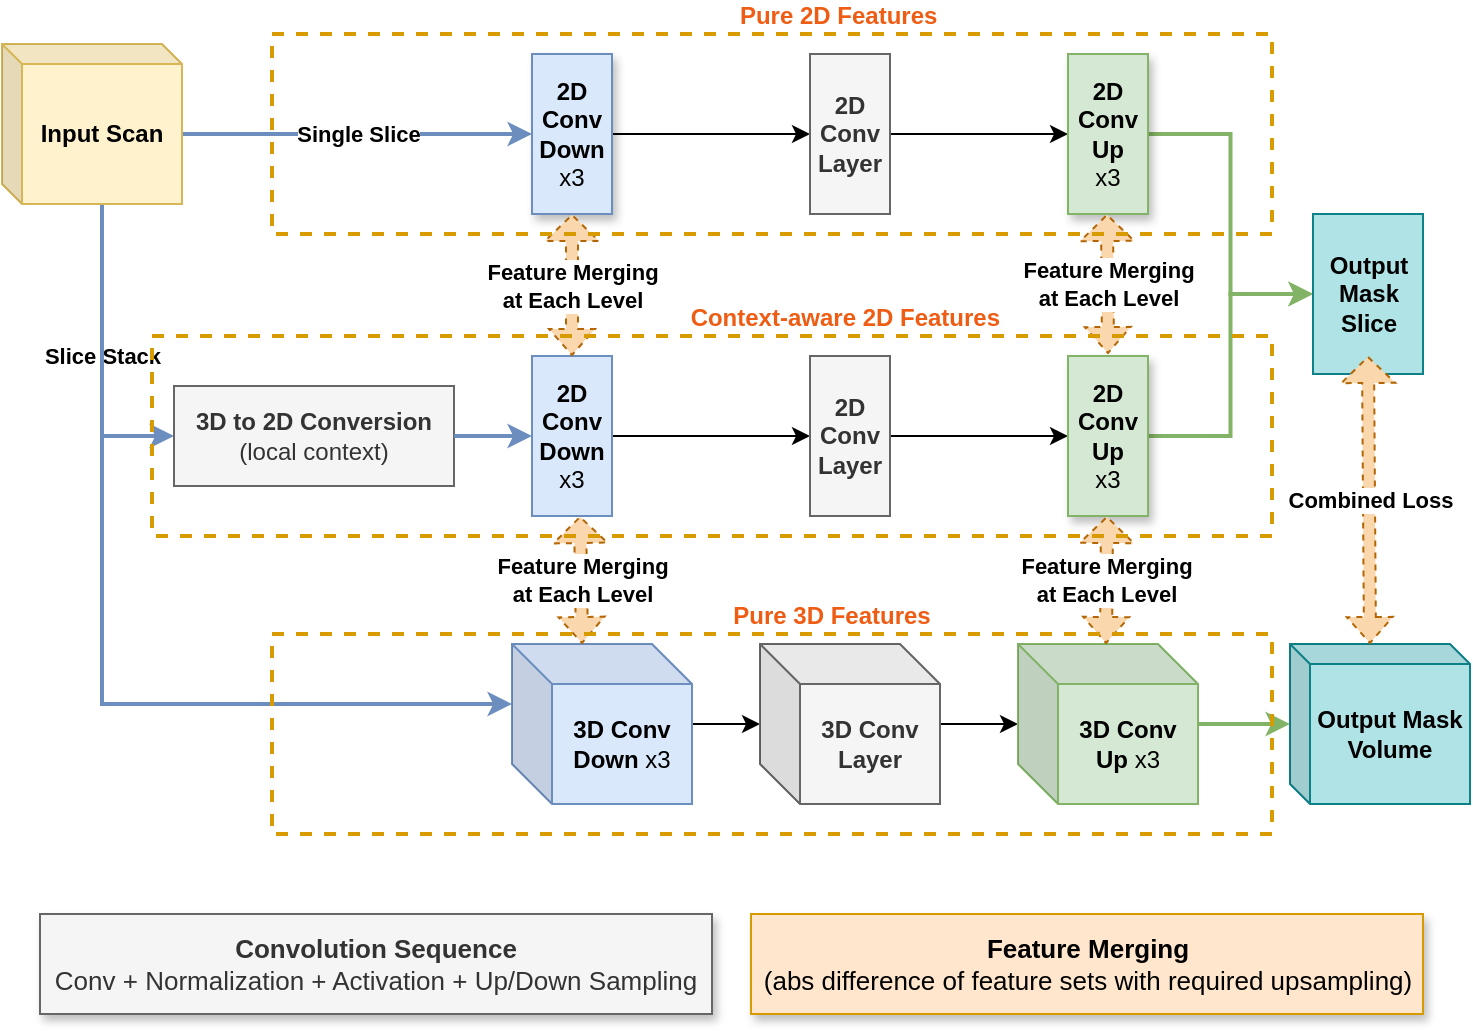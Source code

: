 <mxfile version="21.0.10" type="device"><diagram name="Page-1" id="gRtlbmR7pW3N4MIdEe42"><mxGraphModel dx="1114" dy="573" grid="1" gridSize="10" guides="1" tooltips="1" connect="1" arrows="1" fold="1" page="1" pageScale="1" pageWidth="850" pageHeight="1100" math="0" shadow="0"><root><mxCell id="0"/><mxCell id="1" parent="0"/><mxCell id="-fCg1miDJRomZMjWpIMa-8" value="&lt;b&gt;Single Slice&lt;br&gt;&lt;/b&gt;" style="edgeStyle=orthogonalEdgeStyle;rounded=0;orthogonalLoop=1;jettySize=auto;html=1;exitX=0;exitY=0;exitDx=90;exitDy=45;exitPerimeter=0;entryX=0;entryY=0.5;entryDx=0;entryDy=0;strokeWidth=2;fillColor=#dae8fc;strokeColor=#6c8ebf;" edge="1" parent="1" source="-fCg1miDJRomZMjWpIMa-1" target="-fCg1miDJRomZMjWpIMa-3"><mxGeometry relative="1" as="geometry"><Array as="points"><mxPoint x="130" y="160"/></Array></mxGeometry></mxCell><mxCell id="-fCg1miDJRomZMjWpIMa-18" value="&lt;b&gt;Slice Stack&lt;br&gt;&lt;/b&gt;" style="edgeStyle=orthogonalEdgeStyle;rounded=0;orthogonalLoop=1;jettySize=auto;html=1;exitX=0;exitY=0;exitDx=50;exitDy=80;exitPerimeter=0;entryX=0;entryY=0.5;entryDx=0;entryDy=0;fillColor=#dae8fc;strokeColor=#6c8ebf;strokeWidth=2;" edge="1" parent="1" source="-fCg1miDJRomZMjWpIMa-1" target="-fCg1miDJRomZMjWpIMa-4"><mxGeometry relative="1" as="geometry"><Array as="points"><mxPoint x="75" y="311"/></Array></mxGeometry></mxCell><mxCell id="-fCg1miDJRomZMjWpIMa-24" style="edgeStyle=orthogonalEdgeStyle;rounded=0;orthogonalLoop=1;jettySize=auto;html=1;exitX=0;exitY=0;exitDx=50;exitDy=80;exitPerimeter=0;entryX=0;entryY=0;entryDx=0;entryDy=30;entryPerimeter=0;fillColor=#dae8fc;strokeColor=#6c8ebf;strokeWidth=2;" edge="1" parent="1" source="-fCg1miDJRomZMjWpIMa-1" target="-fCg1miDJRomZMjWpIMa-2"><mxGeometry relative="1" as="geometry"/></mxCell><mxCell id="-fCg1miDJRomZMjWpIMa-1" value="&lt;b&gt;Input Scan&lt;br&gt;&lt;/b&gt;" style="shape=cube;whiteSpace=wrap;html=1;boundedLbl=1;backgroundOutline=1;darkOpacity=0.05;darkOpacity2=0.1;fillColor=#fff2cc;strokeColor=#d6b656;size=10;" vertex="1" parent="1"><mxGeometry x="25" y="115" width="90" height="80" as="geometry"/></mxCell><mxCell id="-fCg1miDJRomZMjWpIMa-42" value="" style="edgeStyle=orthogonalEdgeStyle;rounded=0;orthogonalLoop=1;jettySize=auto;html=1;" edge="1" parent="1" source="-fCg1miDJRomZMjWpIMa-2" target="-fCg1miDJRomZMjWpIMa-23"><mxGeometry relative="1" as="geometry"/></mxCell><mxCell id="-fCg1miDJRomZMjWpIMa-2" value="&lt;div&gt;&lt;b&gt;3D Conv&lt;/b&gt;&lt;/div&gt;&lt;b&gt;Down &lt;/b&gt;x3" style="shape=cube;whiteSpace=wrap;html=1;boundedLbl=1;backgroundOutline=1;darkOpacity=0.05;darkOpacity2=0.1;fillColor=#dae8fc;strokeColor=#6c8ebf;" vertex="1" parent="1"><mxGeometry x="280" y="415" width="90" height="80" as="geometry"/></mxCell><mxCell id="-fCg1miDJRomZMjWpIMa-30" style="edgeStyle=orthogonalEdgeStyle;rounded=0;orthogonalLoop=1;jettySize=auto;html=1;exitX=1;exitY=0.5;exitDx=0;exitDy=0;entryX=0;entryY=0.5;entryDx=0;entryDy=0;" edge="1" parent="1" source="-fCg1miDJRomZMjWpIMa-3" target="-fCg1miDJRomZMjWpIMa-19"><mxGeometry relative="1" as="geometry"/></mxCell><mxCell id="-fCg1miDJRomZMjWpIMa-3" value="&lt;div&gt;&lt;b&gt;2D Conv&lt;/b&gt;&lt;/div&gt;&lt;div&gt;&lt;b&gt;Down&lt;/b&gt;&lt;/div&gt;&lt;div&gt;x3&lt;br&gt;&lt;b&gt;&lt;/b&gt;&lt;b&gt;&lt;/b&gt;&lt;/div&gt;&lt;div&gt;&lt;/div&gt;" style="rounded=0;whiteSpace=wrap;html=1;shadow=1;glass=0;fillColor=#dae8fc;strokeColor=#6c8ebf;" vertex="1" parent="1"><mxGeometry x="290" y="120" width="40" height="80" as="geometry"/></mxCell><mxCell id="-fCg1miDJRomZMjWpIMa-4" value="&lt;div&gt;&lt;b&gt;3D to 2D Conversion&lt;/b&gt;&lt;/div&gt;(local context)" style="rounded=0;whiteSpace=wrap;html=1;fillColor=#f5f5f5;fontColor=#333333;strokeColor=#666666;" vertex="1" parent="1"><mxGeometry x="111" y="286" width="140" height="50" as="geometry"/></mxCell><mxCell id="-fCg1miDJRomZMjWpIMa-31" style="edgeStyle=orthogonalEdgeStyle;rounded=0;orthogonalLoop=1;jettySize=auto;html=1;exitX=1;exitY=0.5;exitDx=0;exitDy=0;entryX=0;entryY=0.5;entryDx=0;entryDy=0;" edge="1" parent="1" source="-fCg1miDJRomZMjWpIMa-6" target="-fCg1miDJRomZMjWpIMa-20"><mxGeometry relative="1" as="geometry"/></mxCell><mxCell id="-fCg1miDJRomZMjWpIMa-6" value="&lt;div&gt;&lt;b&gt;2D Conv&lt;/b&gt;&lt;/div&gt;&lt;div&gt;&lt;b&gt;Down&lt;/b&gt;&lt;/div&gt;&lt;div&gt;x3&lt;br&gt;&lt;/div&gt;&lt;div&gt;&lt;/div&gt;" style="rounded=0;whiteSpace=wrap;html=1;fillColor=#dae8fc;strokeColor=#6c8ebf;" vertex="1" parent="1"><mxGeometry x="290" y="271" width="40" height="80" as="geometry"/></mxCell><mxCell id="-fCg1miDJRomZMjWpIMa-11" style="edgeStyle=orthogonalEdgeStyle;rounded=0;orthogonalLoop=1;jettySize=auto;html=1;exitX=1;exitY=0.5;exitDx=0;exitDy=0;entryX=0;entryY=0.5;entryDx=0;entryDy=0;strokeWidth=2;fillColor=#dae8fc;strokeColor=#6c8ebf;" edge="1" parent="1" source="-fCg1miDJRomZMjWpIMa-4" target="-fCg1miDJRomZMjWpIMa-6"><mxGeometry relative="1" as="geometry"><mxPoint x="61" y="176" as="sourcePoint"/><mxPoint x="331" y="171" as="targetPoint"/><Array as="points"><mxPoint x="261" y="311"/><mxPoint x="261" y="311"/></Array></mxGeometry></mxCell><mxCell id="-fCg1miDJRomZMjWpIMa-17" value="&lt;div&gt;&lt;b&gt;Feature Merging&lt;/b&gt;&lt;/div&gt;&lt;b&gt;at Each Level&lt;/b&gt;" style="shape=flexArrow;endArrow=classic;startArrow=classic;html=1;rounded=0;entryX=0.5;entryY=1;entryDx=0;entryDy=0;exitX=0.5;exitY=0;exitDx=0;exitDy=0;width=6;endSize=4;startWidth=16;startSize=4;dashed=1;fillColor=#fad7ac;strokeColor=#b46504;" edge="1" parent="1" source="-fCg1miDJRomZMjWpIMa-6" target="-fCg1miDJRomZMjWpIMa-3"><mxGeometry width="100" height="100" relative="1" as="geometry"><mxPoint x="260" y="350" as="sourcePoint"/><mxPoint x="360" y="250" as="targetPoint"/></mxGeometry></mxCell><mxCell id="-fCg1miDJRomZMjWpIMa-38" style="edgeStyle=orthogonalEdgeStyle;rounded=0;orthogonalLoop=1;jettySize=auto;html=1;exitX=1;exitY=0.5;exitDx=0;exitDy=0;" edge="1" parent="1" source="-fCg1miDJRomZMjWpIMa-19" target="-fCg1miDJRomZMjWpIMa-32"><mxGeometry relative="1" as="geometry"/></mxCell><mxCell id="-fCg1miDJRomZMjWpIMa-19" value="&lt;div&gt;&lt;b&gt;2D Conv Layer&lt;br&gt;&lt;/b&gt;&lt;/div&gt;&lt;div&gt;&lt;/div&gt;" style="rounded=0;whiteSpace=wrap;html=1;fillColor=#f5f5f5;fontColor=#333333;strokeColor=#666666;" vertex="1" parent="1"><mxGeometry x="429" y="120" width="40" height="80" as="geometry"/></mxCell><mxCell id="-fCg1miDJRomZMjWpIMa-39" style="edgeStyle=orthogonalEdgeStyle;rounded=0;orthogonalLoop=1;jettySize=auto;html=1;exitX=1;exitY=0.5;exitDx=0;exitDy=0;entryX=0;entryY=0.5;entryDx=0;entryDy=0;" edge="1" parent="1" source="-fCg1miDJRomZMjWpIMa-20" target="-fCg1miDJRomZMjWpIMa-33"><mxGeometry relative="1" as="geometry"/></mxCell><mxCell id="-fCg1miDJRomZMjWpIMa-20" value="&lt;div&gt;&lt;b&gt;2D Conv&lt;/b&gt;&lt;/div&gt;&lt;div&gt;&lt;b&gt;Layer&lt;/b&gt;&lt;/div&gt;&lt;div&gt;&lt;/div&gt;" style="rounded=0;whiteSpace=wrap;html=1;fillColor=#f5f5f5;fontColor=#333333;strokeColor=#666666;" vertex="1" parent="1"><mxGeometry x="429" y="271" width="40" height="80" as="geometry"/></mxCell><mxCell id="-fCg1miDJRomZMjWpIMa-43" value="" style="edgeStyle=orthogonalEdgeStyle;rounded=0;orthogonalLoop=1;jettySize=auto;html=1;" edge="1" parent="1" source="-fCg1miDJRomZMjWpIMa-23" target="-fCg1miDJRomZMjWpIMa-35"><mxGeometry relative="1" as="geometry"/></mxCell><mxCell id="-fCg1miDJRomZMjWpIMa-23" value="&lt;div&gt;&lt;b&gt;3D Conv&lt;/b&gt;&lt;/div&gt;&lt;b&gt;Layer&lt;/b&gt;" style="shape=cube;whiteSpace=wrap;html=1;boundedLbl=1;backgroundOutline=1;darkOpacity=0.05;darkOpacity2=0.1;fillColor=#f5f5f5;fontColor=#333333;strokeColor=#666666;" vertex="1" parent="1"><mxGeometry x="404" y="415" width="90" height="80" as="geometry"/></mxCell><mxCell id="-fCg1miDJRomZMjWpIMa-28" value="&lt;div&gt;&lt;b&gt;Feature Merging&lt;/b&gt;&lt;/div&gt;&lt;b&gt;at Each Level&lt;/b&gt;" style="shape=flexArrow;endArrow=classic;startArrow=classic;html=1;rounded=0;entryX=0.5;entryY=1;entryDx=0;entryDy=0;exitX=0;exitY=0;exitDx=35;exitDy=0;width=6;endSize=4;startWidth=16;startSize=4;dashed=1;fillColor=#fad7ac;strokeColor=#b46504;exitPerimeter=0;" edge="1" parent="1" source="-fCg1miDJRomZMjWpIMa-2"><mxGeometry width="100" height="100" relative="1" as="geometry"><mxPoint x="314" y="431" as="sourcePoint"/><mxPoint x="314" y="351" as="targetPoint"/></mxGeometry></mxCell><mxCell id="-fCg1miDJRomZMjWpIMa-48" style="edgeStyle=orthogonalEdgeStyle;rounded=0;orthogonalLoop=1;jettySize=auto;html=1;exitX=1;exitY=0.5;exitDx=0;exitDy=0;entryX=0;entryY=0.5;entryDx=0;entryDy=0;fillColor=#d5e8d4;strokeColor=#82b366;strokeWidth=2;" edge="1" parent="1" source="-fCg1miDJRomZMjWpIMa-32" target="-fCg1miDJRomZMjWpIMa-46"><mxGeometry relative="1" as="geometry"/></mxCell><mxCell id="-fCg1miDJRomZMjWpIMa-32" value="&lt;div&gt;&lt;b&gt;2D Conv&lt;/b&gt;&lt;/div&gt;&lt;div&gt;&lt;b&gt;Up&lt;/b&gt;&lt;/div&gt;&lt;div&gt;x3&lt;br&gt;&lt;b&gt;&lt;/b&gt;&lt;b&gt;&lt;/b&gt;&lt;/div&gt;&lt;div&gt;&lt;/div&gt;" style="rounded=0;whiteSpace=wrap;html=1;fillColor=#d5e8d4;strokeColor=#82b366;shadow=1;" vertex="1" parent="1"><mxGeometry x="558" y="120" width="40" height="80" as="geometry"/></mxCell><mxCell id="-fCg1miDJRomZMjWpIMa-53" style="edgeStyle=orthogonalEdgeStyle;rounded=0;orthogonalLoop=1;jettySize=auto;html=1;entryX=0;entryY=0.5;entryDx=0;entryDy=0;fillColor=#d5e8d4;strokeColor=#82b366;strokeWidth=2;" edge="1" parent="1" source="-fCg1miDJRomZMjWpIMa-33" target="-fCg1miDJRomZMjWpIMa-46"><mxGeometry relative="1" as="geometry"/></mxCell><mxCell id="-fCg1miDJRomZMjWpIMa-33" value="&lt;div&gt;&lt;b&gt;2D Conv&lt;/b&gt;&lt;/div&gt;&lt;div&gt;&lt;b&gt;Up&lt;/b&gt;&lt;/div&gt;&lt;div&gt;x3&lt;br&gt;&lt;b&gt;&lt;/b&gt;&lt;b&gt;&lt;/b&gt;&lt;/div&gt;&lt;div&gt;&lt;/div&gt;" style="rounded=0;whiteSpace=wrap;html=1;fillColor=#d5e8d4;strokeColor=#82b366;shadow=1;" vertex="1" parent="1"><mxGeometry x="558" y="271" width="40" height="80" as="geometry"/></mxCell><mxCell id="-fCg1miDJRomZMjWpIMa-34" value="&lt;div&gt;&lt;b&gt;Feature Merging&lt;/b&gt;&lt;/div&gt;&lt;b&gt;at Each Level&lt;/b&gt;" style="shape=flexArrow;endArrow=classic;startArrow=classic;html=1;rounded=0;entryX=0.5;entryY=1;entryDx=0;entryDy=0;width=6;endSize=4;startWidth=16;startSize=4;dashed=1;fillColor=#fad7ac;strokeColor=#b46504;" edge="1" parent="1"><mxGeometry width="100" height="100" relative="1" as="geometry"><mxPoint x="578" y="270" as="sourcePoint"/><mxPoint x="577.5" y="200" as="targetPoint"/></mxGeometry></mxCell><mxCell id="-fCg1miDJRomZMjWpIMa-54" style="edgeStyle=orthogonalEdgeStyle;rounded=0;orthogonalLoop=1;jettySize=auto;html=1;fillColor=#d5e8d4;strokeColor=#82b366;strokeWidth=2;" edge="1" parent="1" source="-fCg1miDJRomZMjWpIMa-35" target="-fCg1miDJRomZMjWpIMa-44"><mxGeometry relative="1" as="geometry"/></mxCell><mxCell id="-fCg1miDJRomZMjWpIMa-35" value="&lt;div&gt;&lt;b&gt;3D Conv&lt;/b&gt;&lt;/div&gt;&lt;b&gt;Up &lt;/b&gt;x3" style="shape=cube;whiteSpace=wrap;html=1;boundedLbl=1;backgroundOutline=1;darkOpacity=0.05;darkOpacity2=0.1;fillColor=#d5e8d4;strokeColor=#82b366;" vertex="1" parent="1"><mxGeometry x="533" y="415" width="90" height="80" as="geometry"/></mxCell><mxCell id="-fCg1miDJRomZMjWpIMa-36" value="&lt;div&gt;&lt;b&gt;Feature Merging&lt;/b&gt;&lt;/div&gt;&lt;b&gt;at Each Level&lt;/b&gt;" style="shape=flexArrow;endArrow=classic;startArrow=classic;html=1;rounded=0;entryX=0.5;entryY=1;entryDx=0;entryDy=0;exitX=0.489;exitY=0;exitDx=0;exitDy=0;width=6;endSize=4;startWidth=16;startSize=4;dashed=1;fillColor=#fad7ac;strokeColor=#b46504;exitPerimeter=0;" edge="1" parent="1" source="-fCg1miDJRomZMjWpIMa-35"><mxGeometry width="100" height="100" relative="1" as="geometry"><mxPoint x="577.5" y="431" as="sourcePoint"/><mxPoint x="577.5" y="351" as="targetPoint"/></mxGeometry></mxCell><mxCell id="-fCg1miDJRomZMjWpIMa-44" value="&lt;div&gt;&lt;b&gt;Output Mask&lt;/b&gt;&lt;/div&gt;&lt;b&gt;Volume&lt;/b&gt;" style="shape=cube;whiteSpace=wrap;html=1;boundedLbl=1;backgroundOutline=1;darkOpacity=0.05;darkOpacity2=0.1;fillColor=#b0e3e6;strokeColor=#0e8088;size=10;" vertex="1" parent="1"><mxGeometry x="669" y="415" width="90" height="80" as="geometry"/></mxCell><mxCell id="-fCg1miDJRomZMjWpIMa-46" value="&lt;b&gt;Output Mask Slice&lt;br&gt;&lt;/b&gt;" style="rounded=0;whiteSpace=wrap;html=1;fillColor=#b0e3e6;strokeColor=#0e8088;" vertex="1" parent="1"><mxGeometry x="680.5" y="200" width="55" height="80" as="geometry"/></mxCell><mxCell id="-fCg1miDJRomZMjWpIMa-47" value="&lt;b&gt;Combined Loss&lt;br&gt;&lt;/b&gt;" style="shape=flexArrow;endArrow=classic;startArrow=classic;html=1;rounded=0;entryX=0.5;entryY=1;entryDx=0;entryDy=0;exitX=0;exitY=0;exitDx=40;exitDy=0;width=6;endSize=4;startWidth=16;startSize=4;dashed=1;fillColor=#fad7ac;strokeColor=#b46504;exitPerimeter=0;" edge="1" parent="1" source="-fCg1miDJRomZMjWpIMa-44"><mxGeometry width="100" height="100" relative="1" as="geometry"><mxPoint x="303" y="281" as="sourcePoint"/><mxPoint x="708" y="271" as="targetPoint"/></mxGeometry></mxCell><mxCell id="-fCg1miDJRomZMjWpIMa-55" value="&amp;nbsp;&amp;nbsp;&amp;nbsp;&amp;nbsp;&amp;nbsp;&amp;nbsp;&amp;nbsp;&amp;nbsp;&amp;nbsp;&amp;nbsp;&amp;nbsp;&amp;nbsp;&amp;nbsp;&amp;nbsp;&amp;nbsp;&amp;nbsp;&amp;nbsp;&amp;nbsp;&amp;nbsp; Pure 2D Features" style="rounded=0;whiteSpace=wrap;html=1;dashed=1;fillColor=none;strokeWidth=2;strokeColor=#d79b00;labelPosition=center;verticalLabelPosition=top;align=center;verticalAlign=bottom;fontStyle=1;fontColor=#EF5D14;" vertex="1" parent="1"><mxGeometry x="160" y="110" width="500" height="100" as="geometry"/></mxCell><mxCell id="-fCg1miDJRomZMjWpIMa-56" value="&amp;nbsp;&amp;nbsp;&amp;nbsp;&amp;nbsp;&amp;nbsp;&amp;nbsp;&amp;nbsp;&amp;nbsp;&amp;nbsp;&amp;nbsp;&amp;nbsp;&amp;nbsp;&amp;nbsp;&amp;nbsp;&amp;nbsp;&amp;nbsp;&amp;nbsp;&amp;nbsp;&amp;nbsp;&amp;nbsp;&amp;nbsp;&amp;nbsp;&amp;nbsp;&amp;nbsp;&amp;nbsp;&amp;nbsp;&amp;nbsp;&amp;nbsp;&amp;nbsp;&amp;nbsp;&amp;nbsp;&amp;nbsp;&amp;nbsp;&amp;nbsp;&amp;nbsp;&amp;nbsp;&amp;nbsp;&amp;nbsp;&amp;nbsp; Context-aware 2D Features" style="rounded=0;whiteSpace=wrap;html=1;dashed=1;fillColor=none;strokeWidth=2;strokeColor=#d79b00;labelPosition=center;verticalLabelPosition=top;align=center;verticalAlign=bottom;fontStyle=1;fontColor=#ef5d14;" vertex="1" parent="1"><mxGeometry x="100" y="261" width="560" height="100" as="geometry"/></mxCell><mxCell id="-fCg1miDJRomZMjWpIMa-58" value="&amp;nbsp;&amp;nbsp;&amp;nbsp;&amp;nbsp;&amp;nbsp;&amp;nbsp;&amp;nbsp;&amp;nbsp;&amp;nbsp;&amp;nbsp;&amp;nbsp;&amp;nbsp;&amp;nbsp;&amp;nbsp;&amp;nbsp;&amp;nbsp;&amp;nbsp; Pure 3D Features" style="rounded=0;whiteSpace=wrap;html=1;dashed=1;fillColor=none;strokeWidth=2;strokeColor=#d79b00;labelPosition=center;verticalLabelPosition=top;align=center;verticalAlign=bottom;fontStyle=1;fontColor=#EF5D14;" vertex="1" parent="1"><mxGeometry x="160" y="410" width="500" height="100" as="geometry"/></mxCell><mxCell id="-fCg1miDJRomZMjWpIMa-59" value="&lt;div style=&quot;font-size: 13px;&quot;&gt;&lt;font style=&quot;font-size: 13px;&quot;&gt;&lt;b&gt;Convolution Sequence&lt;/b&gt;&lt;/font&gt;&lt;/div&gt;&lt;div style=&quot;font-size: 13px;&quot;&gt;&lt;font style=&quot;font-size: 13px;&quot;&gt;Conv + Normalization + Activation + Up/Down Sampling&lt;br&gt;&lt;/font&gt;&lt;/div&gt;" style="rounded=0;whiteSpace=wrap;html=1;fontColor=#333333;shadow=1;fillColor=#f5f5f5;strokeColor=#666666;" vertex="1" parent="1"><mxGeometry x="44" y="550" width="336" height="50" as="geometry"/></mxCell><mxCell id="-fCg1miDJRomZMjWpIMa-60" value="&lt;div style=&quot;font-size: 13px;&quot;&gt;&lt;font style=&quot;font-size: 13px;&quot;&gt;&lt;b&gt;Feature Merging&lt;br&gt;&lt;/b&gt;&lt;/font&gt;&lt;/div&gt;&lt;div style=&quot;font-size: 13px;&quot;&gt;&lt;font style=&quot;font-size: 13px;&quot;&gt;(abs difference of feature sets with required upsampling)&lt;br&gt;&lt;/font&gt;&lt;/div&gt;" style="rounded=0;whiteSpace=wrap;html=1;shadow=1;fillColor=#ffe6cc;strokeColor=#d79b00;" vertex="1" parent="1"><mxGeometry x="399.5" y="550" width="336" height="50" as="geometry"/></mxCell></root></mxGraphModel></diagram></mxfile>